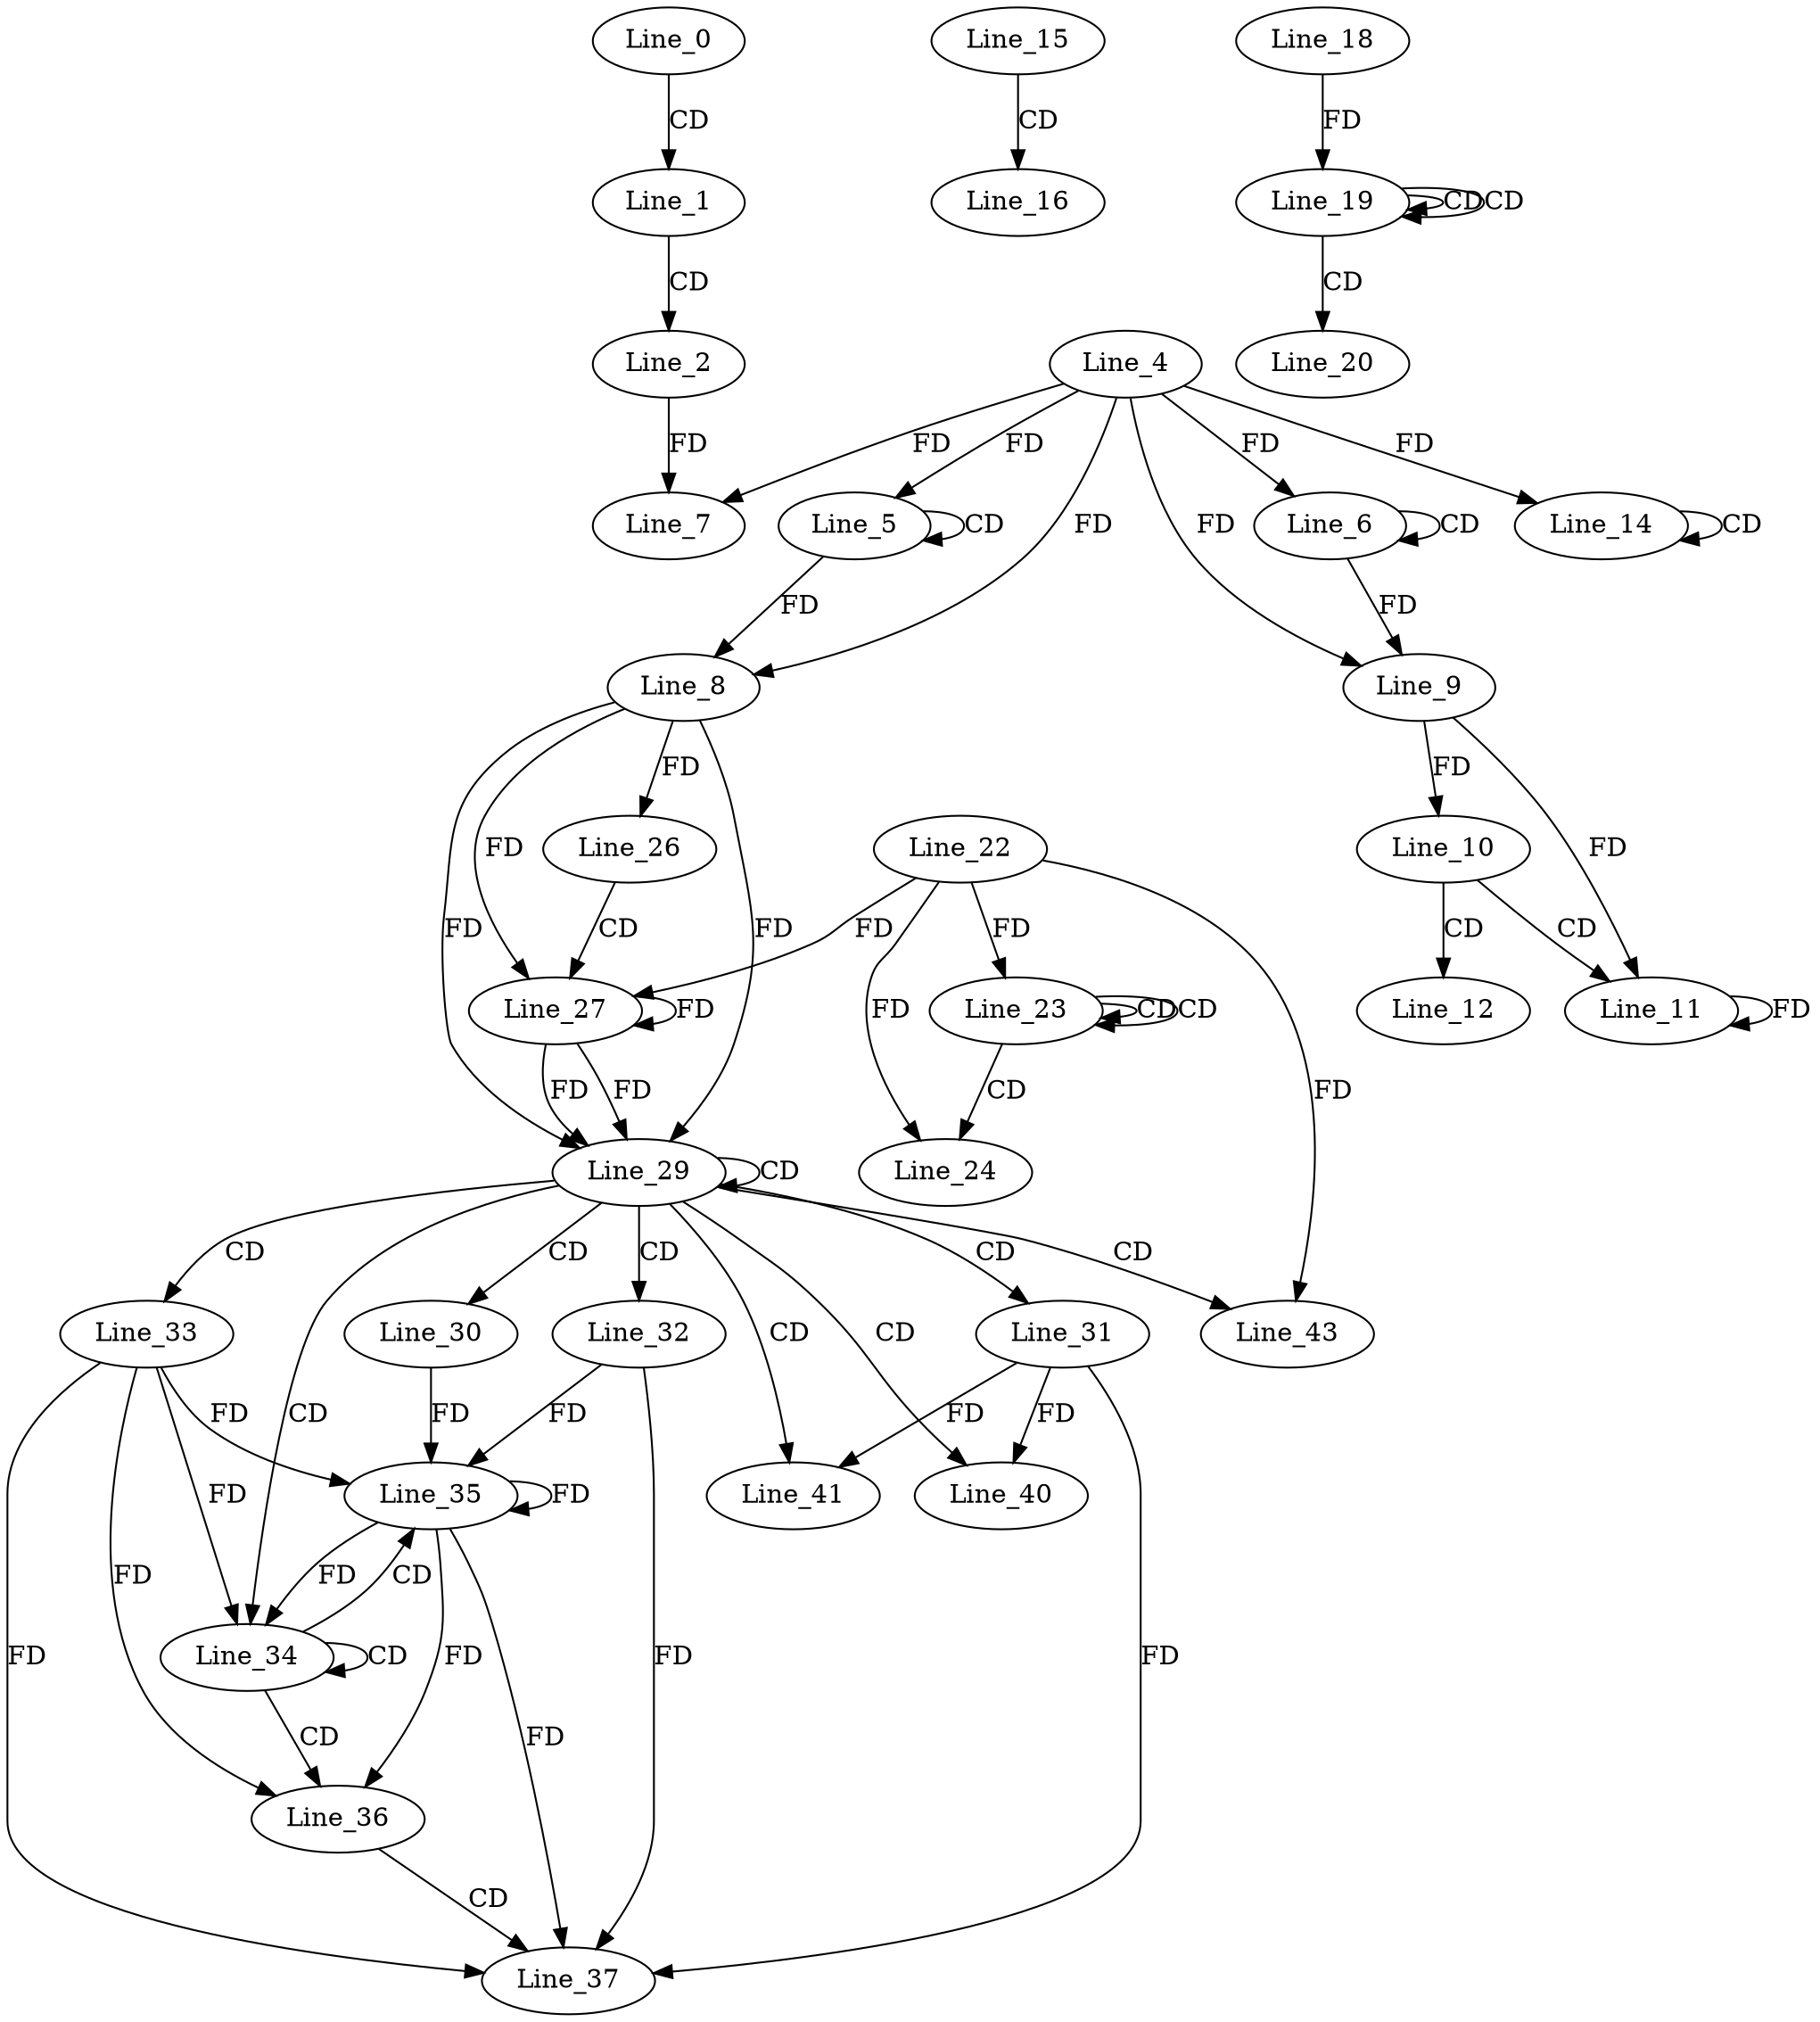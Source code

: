 digraph G {
  Line_0;
  Line_1;
  Line_2;
  Line_5;
  Line_5;
  Line_4;
  Line_6;
  Line_6;
  Line_7;
  Line_8;
  Line_9;
  Line_9;
  Line_10;
  Line_10;
  Line_11;
  Line_12;
  Line_14;
  Line_14;
  Line_15;
  Line_16;
  Line_19;
  Line_19;
  Line_19;
  Line_18;
  Line_20;
  Line_23;
  Line_23;
  Line_23;
  Line_22;
  Line_24;
  Line_8;
  Line_26;
  Line_26;
  Line_27;
  Line_27;
  Line_29;
  Line_29;
  Line_30;
  Line_31;
  Line_32;
  Line_33;
  Line_34;
  Line_35;
  Line_35;
  Line_36;
  Line_37;
  Line_40;
  Line_41;
  Line_43;
  Line_43;
  Line_0 -> Line_1 [ label="CD" ];
  Line_1 -> Line_2 [ label="CD" ];
  Line_5 -> Line_5 [ label="CD" ];
  Line_4 -> Line_5 [ label="FD" ];
  Line_6 -> Line_6 [ label="CD" ];
  Line_4 -> Line_6 [ label="FD" ];
  Line_4 -> Line_7 [ label="FD" ];
  Line_2 -> Line_7 [ label="FD" ];
  Line_4 -> Line_8 [ label="FD" ];
  Line_5 -> Line_8 [ label="FD" ];
  Line_4 -> Line_9 [ label="FD" ];
  Line_6 -> Line_9 [ label="FD" ];
  Line_9 -> Line_10 [ label="FD" ];
  Line_10 -> Line_11 [ label="CD" ];
  Line_9 -> Line_11 [ label="FD" ];
  Line_11 -> Line_11 [ label="FD" ];
  Line_10 -> Line_12 [ label="CD" ];
  Line_14 -> Line_14 [ label="CD" ];
  Line_4 -> Line_14 [ label="FD" ];
  Line_15 -> Line_16 [ label="CD" ];
  Line_19 -> Line_19 [ label="CD" ];
  Line_19 -> Line_19 [ label="CD" ];
  Line_18 -> Line_19 [ label="FD" ];
  Line_19 -> Line_20 [ label="CD" ];
  Line_23 -> Line_23 [ label="CD" ];
  Line_23 -> Line_23 [ label="CD" ];
  Line_22 -> Line_23 [ label="FD" ];
  Line_23 -> Line_24 [ label="CD" ];
  Line_22 -> Line_24 [ label="FD" ];
  Line_8 -> Line_26 [ label="FD" ];
  Line_26 -> Line_27 [ label="CD" ];
  Line_8 -> Line_27 [ label="FD" ];
  Line_27 -> Line_27 [ label="FD" ];
  Line_22 -> Line_27 [ label="FD" ];
  Line_8 -> Line_29 [ label="FD" ];
  Line_27 -> Line_29 [ label="FD" ];
  Line_29 -> Line_29 [ label="CD" ];
  Line_8 -> Line_29 [ label="FD" ];
  Line_27 -> Line_29 [ label="FD" ];
  Line_29 -> Line_30 [ label="CD" ];
  Line_29 -> Line_31 [ label="CD" ];
  Line_29 -> Line_32 [ label="CD" ];
  Line_29 -> Line_33 [ label="CD" ];
  Line_29 -> Line_34 [ label="CD" ];
  Line_34 -> Line_34 [ label="CD" ];
  Line_33 -> Line_34 [ label="FD" ];
  Line_34 -> Line_35 [ label="CD" ];
  Line_35 -> Line_35 [ label="FD" ];
  Line_33 -> Line_35 [ label="FD" ];
  Line_30 -> Line_35 [ label="FD" ];
  Line_32 -> Line_35 [ label="FD" ];
  Line_34 -> Line_36 [ label="CD" ];
  Line_35 -> Line_36 [ label="FD" ];
  Line_33 -> Line_36 [ label="FD" ];
  Line_36 -> Line_37 [ label="CD" ];
  Line_31 -> Line_37 [ label="FD" ];
  Line_32 -> Line_37 [ label="FD" ];
  Line_35 -> Line_37 [ label="FD" ];
  Line_33 -> Line_37 [ label="FD" ];
  Line_29 -> Line_40 [ label="CD" ];
  Line_31 -> Line_40 [ label="FD" ];
  Line_29 -> Line_41 [ label="CD" ];
  Line_31 -> Line_41 [ label="FD" ];
  Line_29 -> Line_43 [ label="CD" ];
  Line_22 -> Line_43 [ label="FD" ];
  Line_35 -> Line_34 [ label="FD" ];
}
